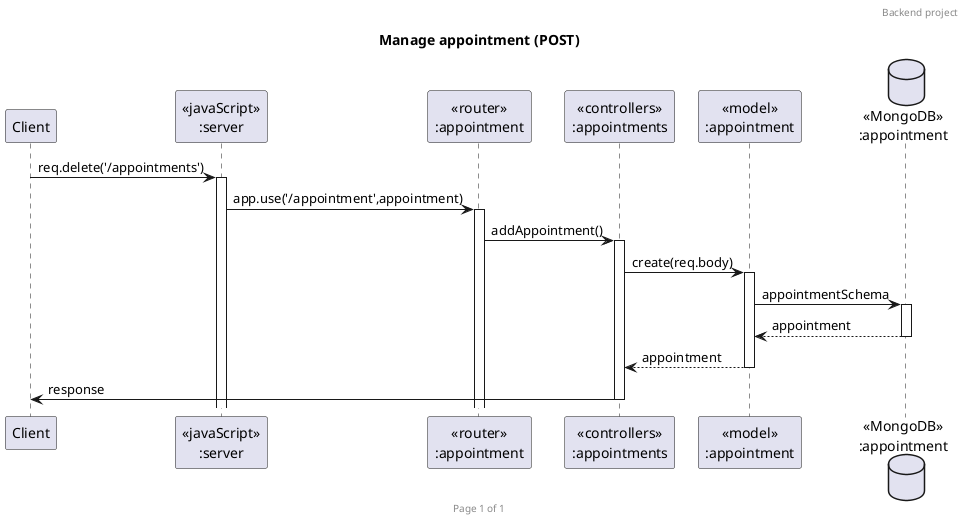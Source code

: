 @startuml Manage appointment (POST)

header Backend project 
footer Page %page% of %lastpage%
title "Manage appointment (POST)"

participant "Client" as client
participant "<<javaScript>>\n:server" as server
participant "<<router>>\n:appointment" as routerappointment
participant "<<controllers>>\n:appointments" as controllerappointment
participant "<<model>>\n:appointment" as modelappointment
database "<<MongoDB>>\n:appointment" as appointmentDatabase 

client->server ++:req.delete('/appointments')
server->routerappointment ++:app.use('/appointment',appointment)
routerappointment -> controllerappointment ++:addAppointment()
controllerappointment->modelappointment ++:create(req.body)
modelappointment ->appointmentDatabase ++: appointmentSchema
appointmentDatabase --> modelappointment --: appointment
controllerappointment <-- modelappointment --: appointment
controllerappointment->client --:response

@enduml